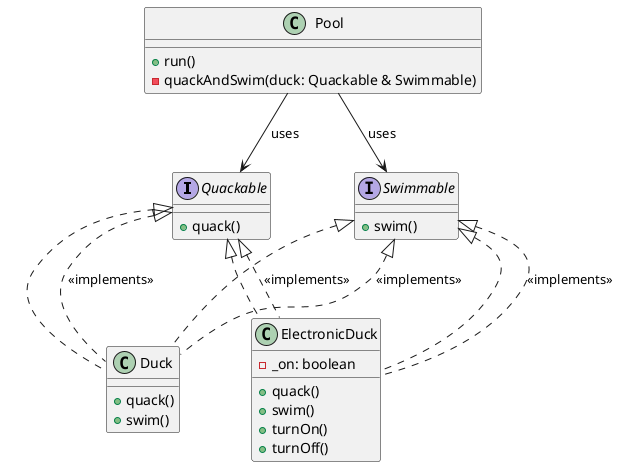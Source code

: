 @startuml

' two interfaces to respect SRP '
interface Quackable {
    + quack()
}

interface Swimmable {
    + swim()
}

class Duck implements Quackable, Swimmable {
    + quack()
    + swim()
}

class ElectronicDuck implements Quackable, Swimmable {
    - _on: boolean
    + quack()
    + swim()
    + turnOn()
    + turnOff()
}

class Pool {
    + run()
    - quackAndSwim(duck: Quackable & Swimmable)
}

Quackable <|.. Duck : <<implements>>
Quackable <|.. ElectronicDuck : <<implements>>
Swimmable <|.. Duck : <<implements>>
Swimmable <|.. ElectronicDuck : <<implements>>


Pool --> Quackable : uses
Pool --> Swimmable : uses

@enduml

